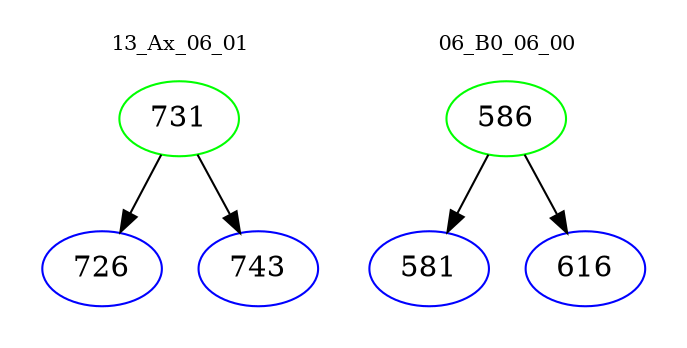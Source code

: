 digraph{
subgraph cluster_0 {
color = white
label = "13_Ax_06_01";
fontsize=10;
T0_731 [label="731", color="green"]
T0_731 -> T0_726 [color="black"]
T0_726 [label="726", color="blue"]
T0_731 -> T0_743 [color="black"]
T0_743 [label="743", color="blue"]
}
subgraph cluster_1 {
color = white
label = "06_B0_06_00";
fontsize=10;
T1_586 [label="586", color="green"]
T1_586 -> T1_581 [color="black"]
T1_581 [label="581", color="blue"]
T1_586 -> T1_616 [color="black"]
T1_616 [label="616", color="blue"]
}
}
